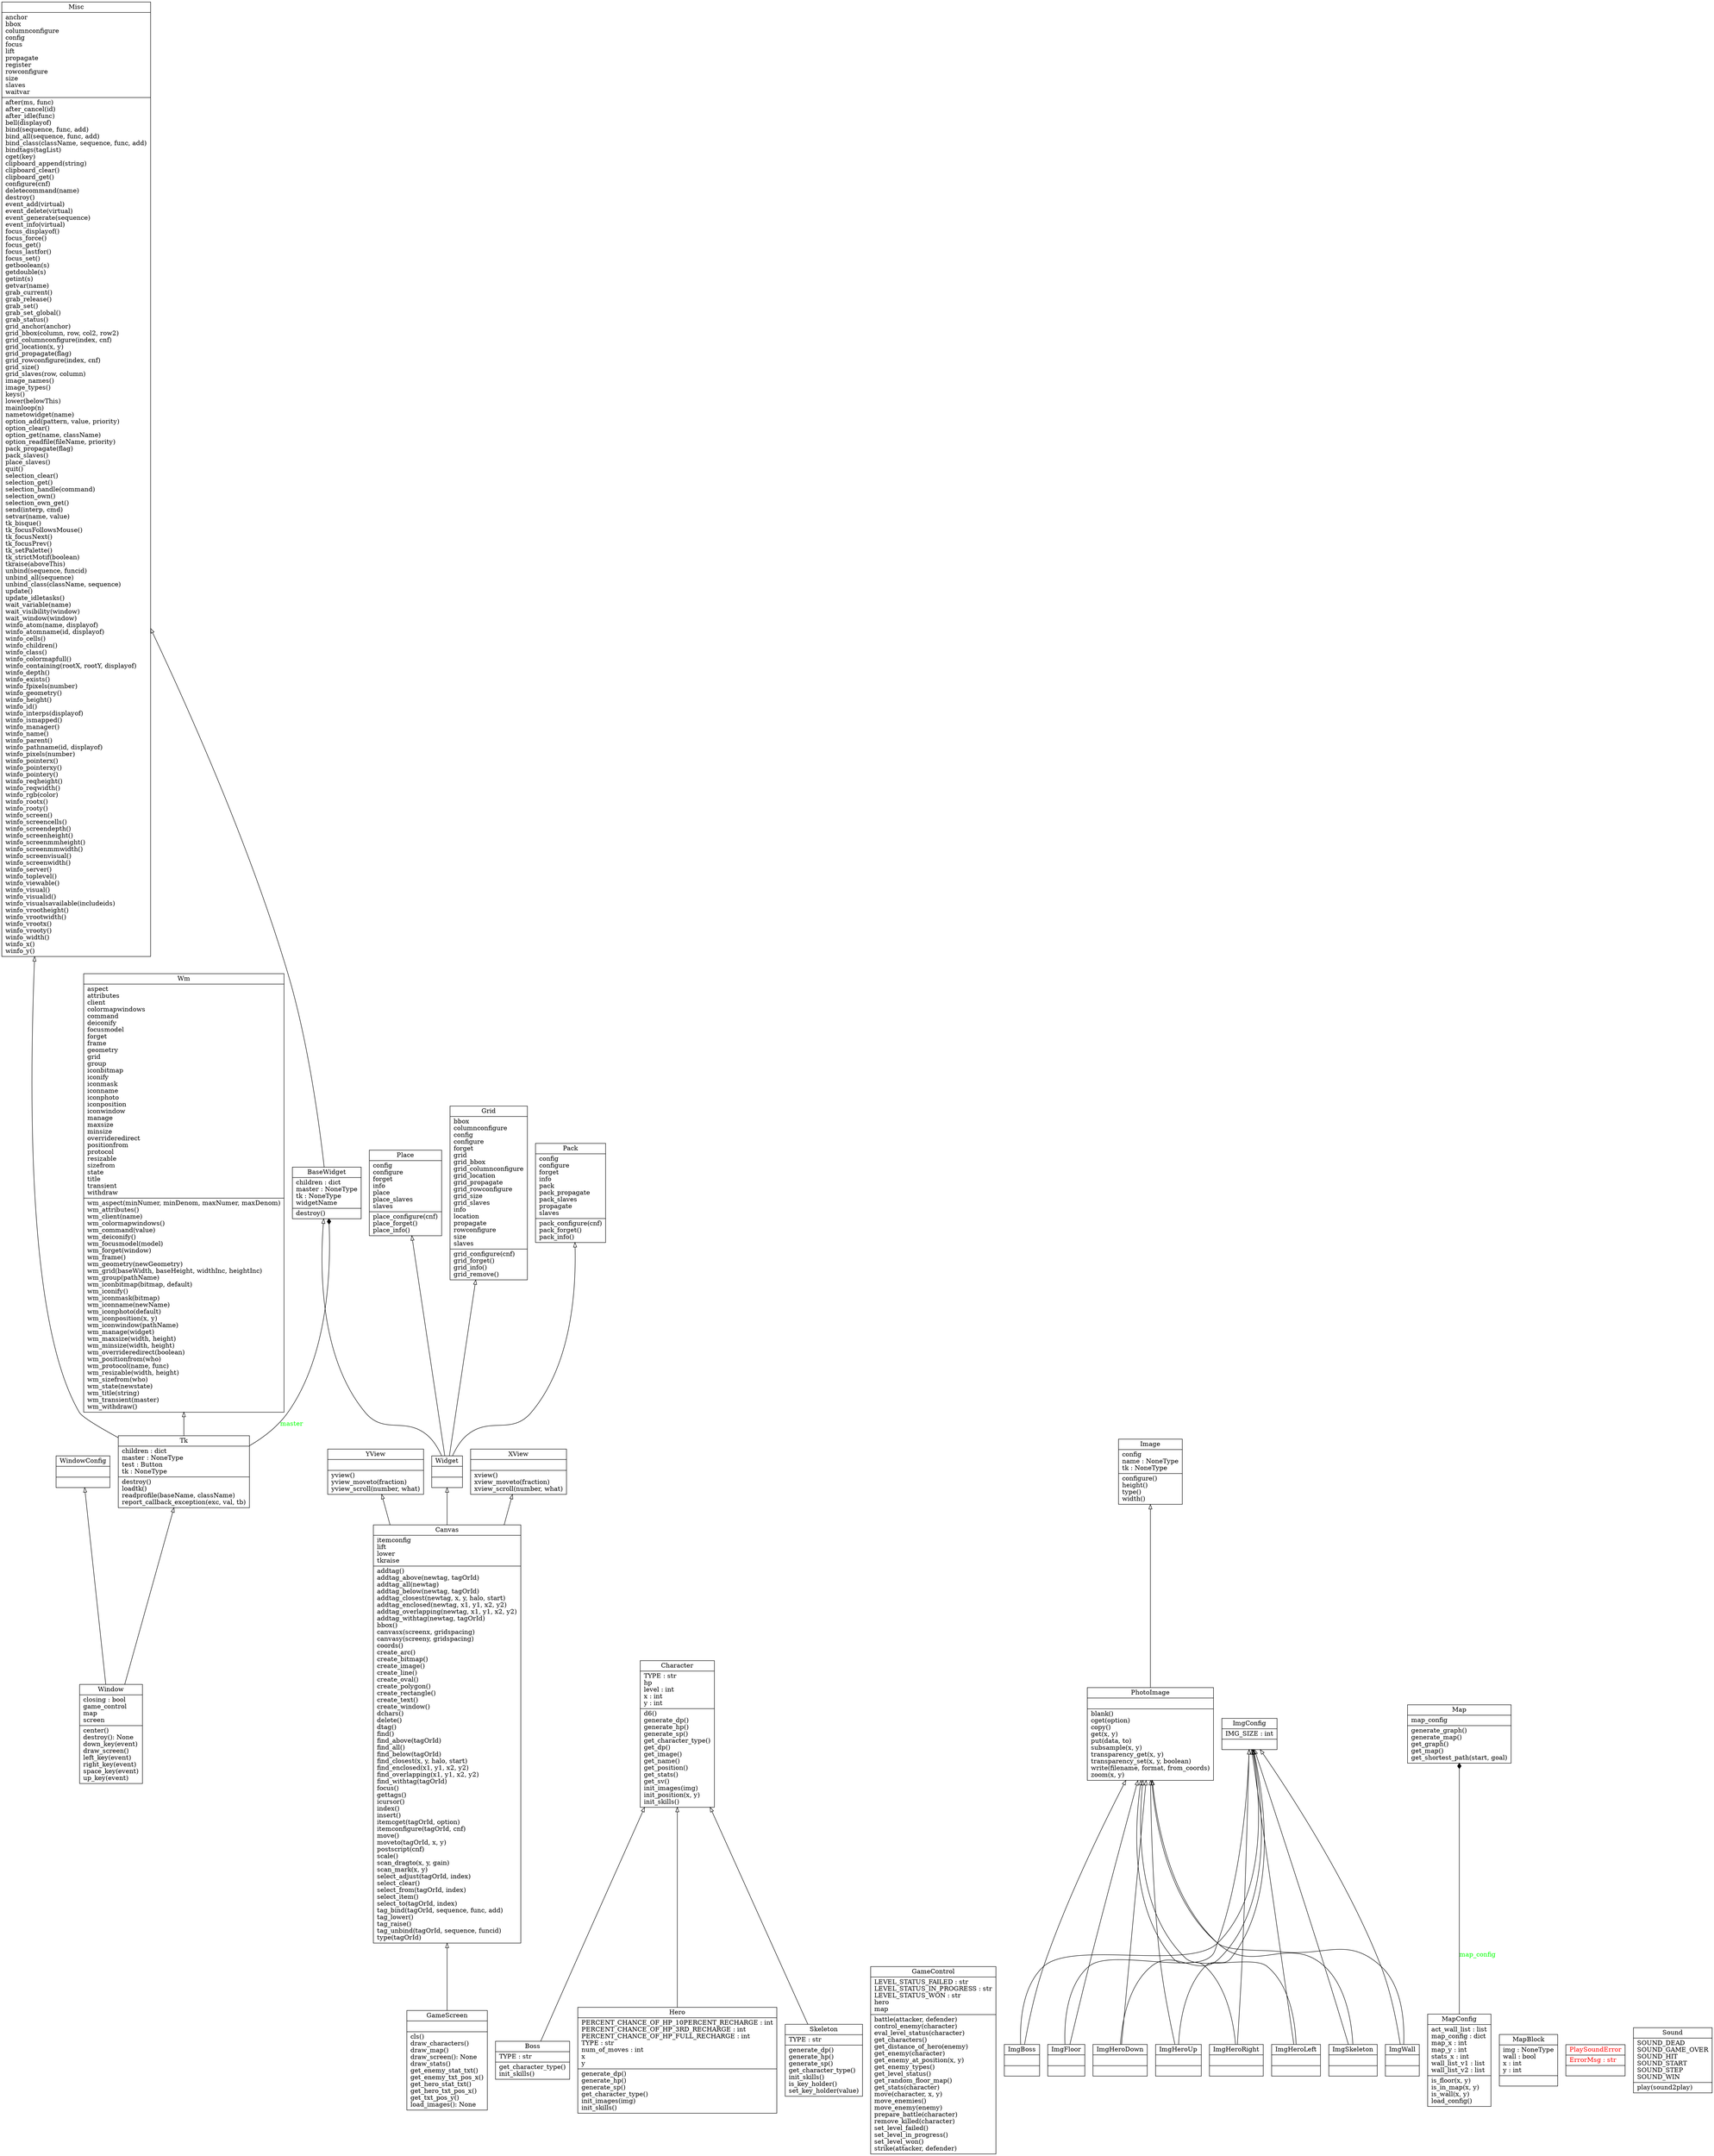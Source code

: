 digraph "classes" {
rankdir=BT
charset="utf-8"
"tkinter.BaseWidget" [color="black", fontcolor="black", label="{BaseWidget|children : dict\lmaster : NoneType\ltk : NoneType\lwidgetName\l|destroy()\l}", shape="record", style="solid"];
"wanderer.Character.Boss" [color="black", fontcolor="black", label="{Boss|TYPE : str\l|get_character_type()\linit_skills()\l}", shape="record", style="solid"];
"tkinter.Canvas" [color="black", fontcolor="black", label="{Canvas|itemconfig\llift\llower\ltkraise\l|addtag()\laddtag_above(newtag, tagOrId)\laddtag_all(newtag)\laddtag_below(newtag, tagOrId)\laddtag_closest(newtag, x, y, halo, start)\laddtag_enclosed(newtag, x1, y1, x2, y2)\laddtag_overlapping(newtag, x1, y1, x2, y2)\laddtag_withtag(newtag, tagOrId)\lbbox()\lcanvasx(screenx, gridspacing)\lcanvasy(screeny, gridspacing)\lcoords()\lcreate_arc()\lcreate_bitmap()\lcreate_image()\lcreate_line()\lcreate_oval()\lcreate_polygon()\lcreate_rectangle()\lcreate_text()\lcreate_window()\ldchars()\ldelete()\ldtag()\lfind()\lfind_above(tagOrId)\lfind_all()\lfind_below(tagOrId)\lfind_closest(x, y, halo, start)\lfind_enclosed(x1, y1, x2, y2)\lfind_overlapping(x1, y1, x2, y2)\lfind_withtag(tagOrId)\lfocus()\lgettags()\licursor()\lindex()\linsert()\litemcget(tagOrId, option)\litemconfigure(tagOrId, cnf)\lmove()\lmoveto(tagOrId, x, y)\lpostscript(cnf)\lscale()\lscan_dragto(x, y, gain)\lscan_mark(x, y)\lselect_adjust(tagOrId, index)\lselect_clear()\lselect_from(tagOrId, index)\lselect_item()\lselect_to(tagOrId, index)\ltag_bind(tagOrId, sequence, func, add)\ltag_lower()\ltag_raise()\ltag_unbind(tagOrId, sequence, funcid)\ltype(tagOrId)\l}", shape="record", style="solid"];
"wanderer.Character.Character" [color="black", fontcolor="black", label="{Character|TYPE : str\lhp\llevel : int\lx : int\ly : int\l|d6()\lgenerate_dp()\lgenerate_hp()\lgenerate_sp()\lget_character_type()\lget_dp()\lget_image()\lget_name()\lget_position()\lget_stats()\lget_sv()\linit_images(img)\linit_position(x, y)\linit_skills()\l}", shape="record", style="solid"];
"wanderer.GameControl.GameControl" [color="black", fontcolor="black", label="{GameControl|LEVEL_STATUS_FAILED : str\lLEVEL_STATUS_IN_PROGRESS : str\lLEVEL_STATUS_WON : str\lhero\lmap\l|battle(attacker, defender)\lcontrol_enemy(character)\leval_level_status(character)\lget_characters()\lget_distance_of_hero(enemy)\lget_enemy(character)\lget_enemy_at_position(x, y)\lget_enemy_types()\lget_level_status()\lget_random_floor_map()\lget_stats(character)\lmove(character, x, y)\lmove_enemies()\lmove_enemy(enemy)\lprepare_battle(character)\lremove_killed(character)\lset_level_failed()\lset_level_in_progress()\lset_level_won()\lstrike(attacker, defender)\l}", shape="record", style="solid"];
"wanderer.Screen.GameScreen" [color="black", fontcolor="black", label="{GameScreen|\l|cls()\ldraw_characters()\ldraw_map()\ldraw_screen(): None\ldraw_stats()\lget_enemy_stat_txt()\lget_enemy_txt_pos_x()\lget_hero_stat_txt()\lget_hero_txt_pos_x()\lget_txt_pos_y()\lload_images(): None\l}", shape="record", style="solid"];
"tkinter.Grid" [color="black", fontcolor="black", label="{Grid|bbox\lcolumnconfigure\lconfig\lconfigure\lforget\lgrid\lgrid_bbox\lgrid_columnconfigure\lgrid_location\lgrid_propagate\lgrid_rowconfigure\lgrid_size\lgrid_slaves\linfo\llocation\lpropagate\lrowconfigure\lsize\lslaves\l|grid_configure(cnf)\lgrid_forget()\lgrid_info()\lgrid_remove()\l}", shape="record", style="solid"];
"wanderer.Character.Hero" [color="black", fontcolor="black", label="{Hero|PERCENT_CHANCE_OF_HP_10PERCENT_RECHARGE : int\lPERCENT_CHANCE_OF_HP_3RD_RECHARGE : int\lPERCENT_CHANCE_OF_HP_FULL_RECHARGE : int\lTYPE : str\lnum_of_moves : int\lx\ly\l|generate_dp()\lgenerate_hp()\lgenerate_sp()\lget_character_type()\linit_images(img)\linit_skills()\l}", shape="record", style="solid"];
"tkinter.Image" [color="black", fontcolor="black", label="{Image|config\lname : NoneType\ltk : NoneType\l|configure()\lheight()\ltype()\lwidth()\l}", shape="record", style="solid"];
"wanderer.Images.ImgBoss" [color="black", fontcolor="black", label="{ImgBoss|\l|}", shape="record", style="solid"];
"wanderer.Images.ImgConfig" [color="black", fontcolor="black", label="{ImgConfig|IMG_SIZE : int\l|}", shape="record", style="solid"];
"wanderer.Images.ImgFloor" [color="black", fontcolor="black", label="{ImgFloor|\l|}", shape="record", style="solid"];
"wanderer.Images.ImgHeroDown" [color="black", fontcolor="black", label="{ImgHeroDown|\l|}", shape="record", style="solid"];
"wanderer.Images.ImgHeroLeft" [color="black", fontcolor="black", label="{ImgHeroLeft|\l|}", shape="record", style="solid"];
"wanderer.Images.ImgHeroRight" [color="black", fontcolor="black", label="{ImgHeroRight|\l|}", shape="record", style="solid"];
"wanderer.Images.ImgHeroUp" [color="black", fontcolor="black", label="{ImgHeroUp|\l|}", shape="record", style="solid"];
"wanderer.Images.ImgSkeleton" [color="black", fontcolor="black", label="{ImgSkeleton|\l|}", shape="record", style="solid"];
"wanderer.Images.ImgWall" [color="black", fontcolor="black", label="{ImgWall|\l|}", shape="record", style="solid"];
"wanderer.Map.Map" [color="black", fontcolor="black", label="{Map|map_config\l|generate_graph()\lgenerate_map()\lget_graph()\lget_map()\lget_shortest_path(start, goal)\l}", shape="record", style="solid"];
"wanderer.Map.MapBlock" [color="black", fontcolor="black", label="{MapBlock|img : NoneType\lwall : bool\lx : int\ly : int\l|}", shape="record", style="solid"];
"wanderer.Map.MapConfig" [color="black", fontcolor="black", label="{MapConfig|act_wall_list : list\lmap_config : dict\lmap_x : int\lmap_y : int\lstats_x : int\lwall_list_v1 : list\lwall_list_v2 : list\l|is_floor(x, y)\lis_in_map(x, y)\lis_wall(x, y)\lload_config()\l}", shape="record", style="solid"];
"tkinter.Misc" [color="black", fontcolor="black", label="{Misc|anchor\lbbox\lcolumnconfigure\lconfig\lfocus\llift\lpropagate\lregister\lrowconfigure\lsize\lslaves\lwaitvar\l|after(ms, func)\lafter_cancel(id)\lafter_idle(func)\lbell(displayof)\lbind(sequence, func, add)\lbind_all(sequence, func, add)\lbind_class(className, sequence, func, add)\lbindtags(tagList)\lcget(key)\lclipboard_append(string)\lclipboard_clear()\lclipboard_get()\lconfigure(cnf)\ldeletecommand(name)\ldestroy()\levent_add(virtual)\levent_delete(virtual)\levent_generate(sequence)\levent_info(virtual)\lfocus_displayof()\lfocus_force()\lfocus_get()\lfocus_lastfor()\lfocus_set()\lgetboolean(s)\lgetdouble(s)\lgetint(s)\lgetvar(name)\lgrab_current()\lgrab_release()\lgrab_set()\lgrab_set_global()\lgrab_status()\lgrid_anchor(anchor)\lgrid_bbox(column, row, col2, row2)\lgrid_columnconfigure(index, cnf)\lgrid_location(x, y)\lgrid_propagate(flag)\lgrid_rowconfigure(index, cnf)\lgrid_size()\lgrid_slaves(row, column)\limage_names()\limage_types()\lkeys()\llower(belowThis)\lmainloop(n)\lnametowidget(name)\loption_add(pattern, value, priority)\loption_clear()\loption_get(name, className)\loption_readfile(fileName, priority)\lpack_propagate(flag)\lpack_slaves()\lplace_slaves()\lquit()\lselection_clear()\lselection_get()\lselection_handle(command)\lselection_own()\lselection_own_get()\lsend(interp, cmd)\lsetvar(name, value)\ltk_bisque()\ltk_focusFollowsMouse()\ltk_focusNext()\ltk_focusPrev()\ltk_setPalette()\ltk_strictMotif(boolean)\ltkraise(aboveThis)\lunbind(sequence, funcid)\lunbind_all(sequence)\lunbind_class(className, sequence)\lupdate()\lupdate_idletasks()\lwait_variable(name)\lwait_visibility(window)\lwait_window(window)\lwinfo_atom(name, displayof)\lwinfo_atomname(id, displayof)\lwinfo_cells()\lwinfo_children()\lwinfo_class()\lwinfo_colormapfull()\lwinfo_containing(rootX, rootY, displayof)\lwinfo_depth()\lwinfo_exists()\lwinfo_fpixels(number)\lwinfo_geometry()\lwinfo_height()\lwinfo_id()\lwinfo_interps(displayof)\lwinfo_ismapped()\lwinfo_manager()\lwinfo_name()\lwinfo_parent()\lwinfo_pathname(id, displayof)\lwinfo_pixels(number)\lwinfo_pointerx()\lwinfo_pointerxy()\lwinfo_pointery()\lwinfo_reqheight()\lwinfo_reqwidth()\lwinfo_rgb(color)\lwinfo_rootx()\lwinfo_rooty()\lwinfo_screen()\lwinfo_screencells()\lwinfo_screendepth()\lwinfo_screenheight()\lwinfo_screenmmheight()\lwinfo_screenmmwidth()\lwinfo_screenvisual()\lwinfo_screenwidth()\lwinfo_server()\lwinfo_toplevel()\lwinfo_viewable()\lwinfo_visual()\lwinfo_visualid()\lwinfo_visualsavailable(includeids)\lwinfo_vrootheight()\lwinfo_vrootwidth()\lwinfo_vrootx()\lwinfo_vrooty()\lwinfo_width()\lwinfo_x()\lwinfo_y()\l}", shape="record", style="solid"];
"tkinter.Pack" [color="black", fontcolor="black", label="{Pack|config\lconfigure\lforget\linfo\lpack\lpack_propagate\lpack_slaves\lpropagate\lslaves\l|pack_configure(cnf)\lpack_forget()\lpack_info()\l}", shape="record", style="solid"];
"tkinter.PhotoImage" [color="black", fontcolor="black", label="{PhotoImage|\l|blank()\lcget(option)\lcopy()\lget(x, y)\lput(data, to)\lsubsample(x, y)\ltransparency_get(x, y)\ltransparency_set(x, y, boolean)\lwrite(filename, format, from_coords)\lzoom(x, y)\l}", shape="record", style="solid"];
"tkinter.Place" [color="black", fontcolor="black", label="{Place|config\lconfigure\lforget\linfo\lplace\lplace_slaves\lslaves\l|place_configure(cnf)\lplace_forget()\lplace_info()\l}", shape="record", style="solid"];
"wanderer.Sounds.PlaySoundError" [color="black", fontcolor="red", label="{PlaySoundError|ErrorMsg : str\l|}", shape="record", style="solid"];
"wanderer.Character.Skeleton" [color="black", fontcolor="black", label="{Skeleton|TYPE : str\l|generate_dp()\lgenerate_hp()\lgenerate_sp()\lget_character_type()\linit_skills()\lis_key_holder()\lset_key_holder(value)\l}", shape="record", style="solid"];
"wanderer.Sounds.Sound" [color="black", fontcolor="black", label="{Sound|SOUND_DEAD\lSOUND_GAME_OVER\lSOUND_HIT\lSOUND_START\lSOUND_STEP\lSOUND_WIN\l|play(sound2play)\l}", shape="record", style="solid"];
"tkinter.Tk" [color="black", fontcolor="black", label="{Tk|children : dict\lmaster : NoneType\ltest : Button\ltk : NoneType\l|destroy()\lloadtk()\lreadprofile(baseName, className)\lreport_callback_exception(exc, val, tb)\l}", shape="record", style="solid"];
"tkinter.Widget" [color="black", fontcolor="black", label="{Widget|\l|}", shape="record", style="solid"];
"wanderer.Window.Window" [color="black", fontcolor="black", label="{Window|closing : bool\lgame_control\lmap\lscreen\l|center()\ldestroy(): None\ldown_key(event)\ldraw_screen()\lleft_key(event)\lright_key(event)\lspace_key(event)\lup_key(event)\l}", shape="record", style="solid"];
"wanderer.Window.WindowConfig" [color="black", fontcolor="black", label="{WindowConfig|\l|}", shape="record", style="solid"];
"tkinter.Wm" [color="black", fontcolor="black", label="{Wm|aspect\lattributes\lclient\lcolormapwindows\lcommand\ldeiconify\lfocusmodel\lforget\lframe\lgeometry\lgrid\lgroup\liconbitmap\liconify\liconmask\liconname\liconphoto\liconposition\liconwindow\lmanage\lmaxsize\lminsize\loverrideredirect\lpositionfrom\lprotocol\lresizable\lsizefrom\lstate\ltitle\ltransient\lwithdraw\l|wm_aspect(minNumer, minDenom, maxNumer, maxDenom)\lwm_attributes()\lwm_client(name)\lwm_colormapwindows()\lwm_command(value)\lwm_deiconify()\lwm_focusmodel(model)\lwm_forget(window)\lwm_frame()\lwm_geometry(newGeometry)\lwm_grid(baseWidth, baseHeight, widthInc, heightInc)\lwm_group(pathName)\lwm_iconbitmap(bitmap, default)\lwm_iconify()\lwm_iconmask(bitmap)\lwm_iconname(newName)\lwm_iconphoto(default)\lwm_iconposition(x, y)\lwm_iconwindow(pathName)\lwm_manage(widget)\lwm_maxsize(width, height)\lwm_minsize(width, height)\lwm_overrideredirect(boolean)\lwm_positionfrom(who)\lwm_protocol(name, func)\lwm_resizable(width, height)\lwm_sizefrom(who)\lwm_state(newstate)\lwm_title(string)\lwm_transient(master)\lwm_withdraw()\l}", shape="record", style="solid"];
"tkinter.XView" [color="black", fontcolor="black", label="{XView|\l|xview()\lxview_moveto(fraction)\lxview_scroll(number, what)\l}", shape="record", style="solid"];
"tkinter.YView" [color="black", fontcolor="black", label="{YView|\l|yview()\lyview_moveto(fraction)\lyview_scroll(number, what)\l}", shape="record", style="solid"];
"tkinter.BaseWidget" -> "tkinter.Misc" [arrowhead="empty", arrowtail="none"];
"tkinter.Canvas" -> "tkinter.Widget" [arrowhead="empty", arrowtail="none"];
"tkinter.Canvas" -> "tkinter.XView" [arrowhead="empty", arrowtail="none"];
"tkinter.Canvas" -> "tkinter.YView" [arrowhead="empty", arrowtail="none"];
"tkinter.PhotoImage" -> "tkinter.Image" [arrowhead="empty", arrowtail="none"];
"tkinter.Tk" -> "tkinter.Misc" [arrowhead="empty", arrowtail="none"];
"tkinter.Tk" -> "tkinter.Wm" [arrowhead="empty", arrowtail="none"];
"tkinter.Widget" -> "tkinter.BaseWidget" [arrowhead="empty", arrowtail="none"];
"tkinter.Widget" -> "tkinter.Grid" [arrowhead="empty", arrowtail="none"];
"tkinter.Widget" -> "tkinter.Pack" [arrowhead="empty", arrowtail="none"];
"tkinter.Widget" -> "tkinter.Place" [arrowhead="empty", arrowtail="none"];
"wanderer.Character.Boss" -> "wanderer.Character.Character" [arrowhead="empty", arrowtail="none"];
"wanderer.Character.Hero" -> "wanderer.Character.Character" [arrowhead="empty", arrowtail="none"];
"wanderer.Character.Skeleton" -> "wanderer.Character.Character" [arrowhead="empty", arrowtail="none"];
"wanderer.Images.ImgBoss" -> "tkinter.PhotoImage" [arrowhead="empty", arrowtail="none"];
"wanderer.Images.ImgBoss" -> "wanderer.Images.ImgConfig" [arrowhead="empty", arrowtail="none"];
"wanderer.Images.ImgFloor" -> "tkinter.PhotoImage" [arrowhead="empty", arrowtail="none"];
"wanderer.Images.ImgFloor" -> "wanderer.Images.ImgConfig" [arrowhead="empty", arrowtail="none"];
"wanderer.Images.ImgHeroDown" -> "tkinter.PhotoImage" [arrowhead="empty", arrowtail="none"];
"wanderer.Images.ImgHeroDown" -> "wanderer.Images.ImgConfig" [arrowhead="empty", arrowtail="none"];
"wanderer.Images.ImgHeroLeft" -> "tkinter.PhotoImage" [arrowhead="empty", arrowtail="none"];
"wanderer.Images.ImgHeroLeft" -> "wanderer.Images.ImgConfig" [arrowhead="empty", arrowtail="none"];
"wanderer.Images.ImgHeroRight" -> "tkinter.PhotoImage" [arrowhead="empty", arrowtail="none"];
"wanderer.Images.ImgHeroRight" -> "wanderer.Images.ImgConfig" [arrowhead="empty", arrowtail="none"];
"wanderer.Images.ImgHeroUp" -> "tkinter.PhotoImage" [arrowhead="empty", arrowtail="none"];
"wanderer.Images.ImgHeroUp" -> "wanderer.Images.ImgConfig" [arrowhead="empty", arrowtail="none"];
"wanderer.Images.ImgSkeleton" -> "tkinter.PhotoImage" [arrowhead="empty", arrowtail="none"];
"wanderer.Images.ImgSkeleton" -> "wanderer.Images.ImgConfig" [arrowhead="empty", arrowtail="none"];
"wanderer.Images.ImgWall" -> "tkinter.PhotoImage" [arrowhead="empty", arrowtail="none"];
"wanderer.Images.ImgWall" -> "wanderer.Images.ImgConfig" [arrowhead="empty", arrowtail="none"];
"wanderer.Screen.GameScreen" -> "tkinter.Canvas" [arrowhead="empty", arrowtail="none"];
"wanderer.Window.Window" -> "tkinter.Tk" [arrowhead="empty", arrowtail="none"];
"wanderer.Window.Window" -> "wanderer.Window.WindowConfig" [arrowhead="empty", arrowtail="none"];
"tkinter.Tk" -> "tkinter.BaseWidget" [arrowhead="diamond", arrowtail="none", fontcolor="green", label="master", style="solid"];
"wanderer.Map.MapConfig" -> "wanderer.Map.Map" [arrowhead="diamond", arrowtail="none", fontcolor="green", label="map_config", style="solid"];
}

